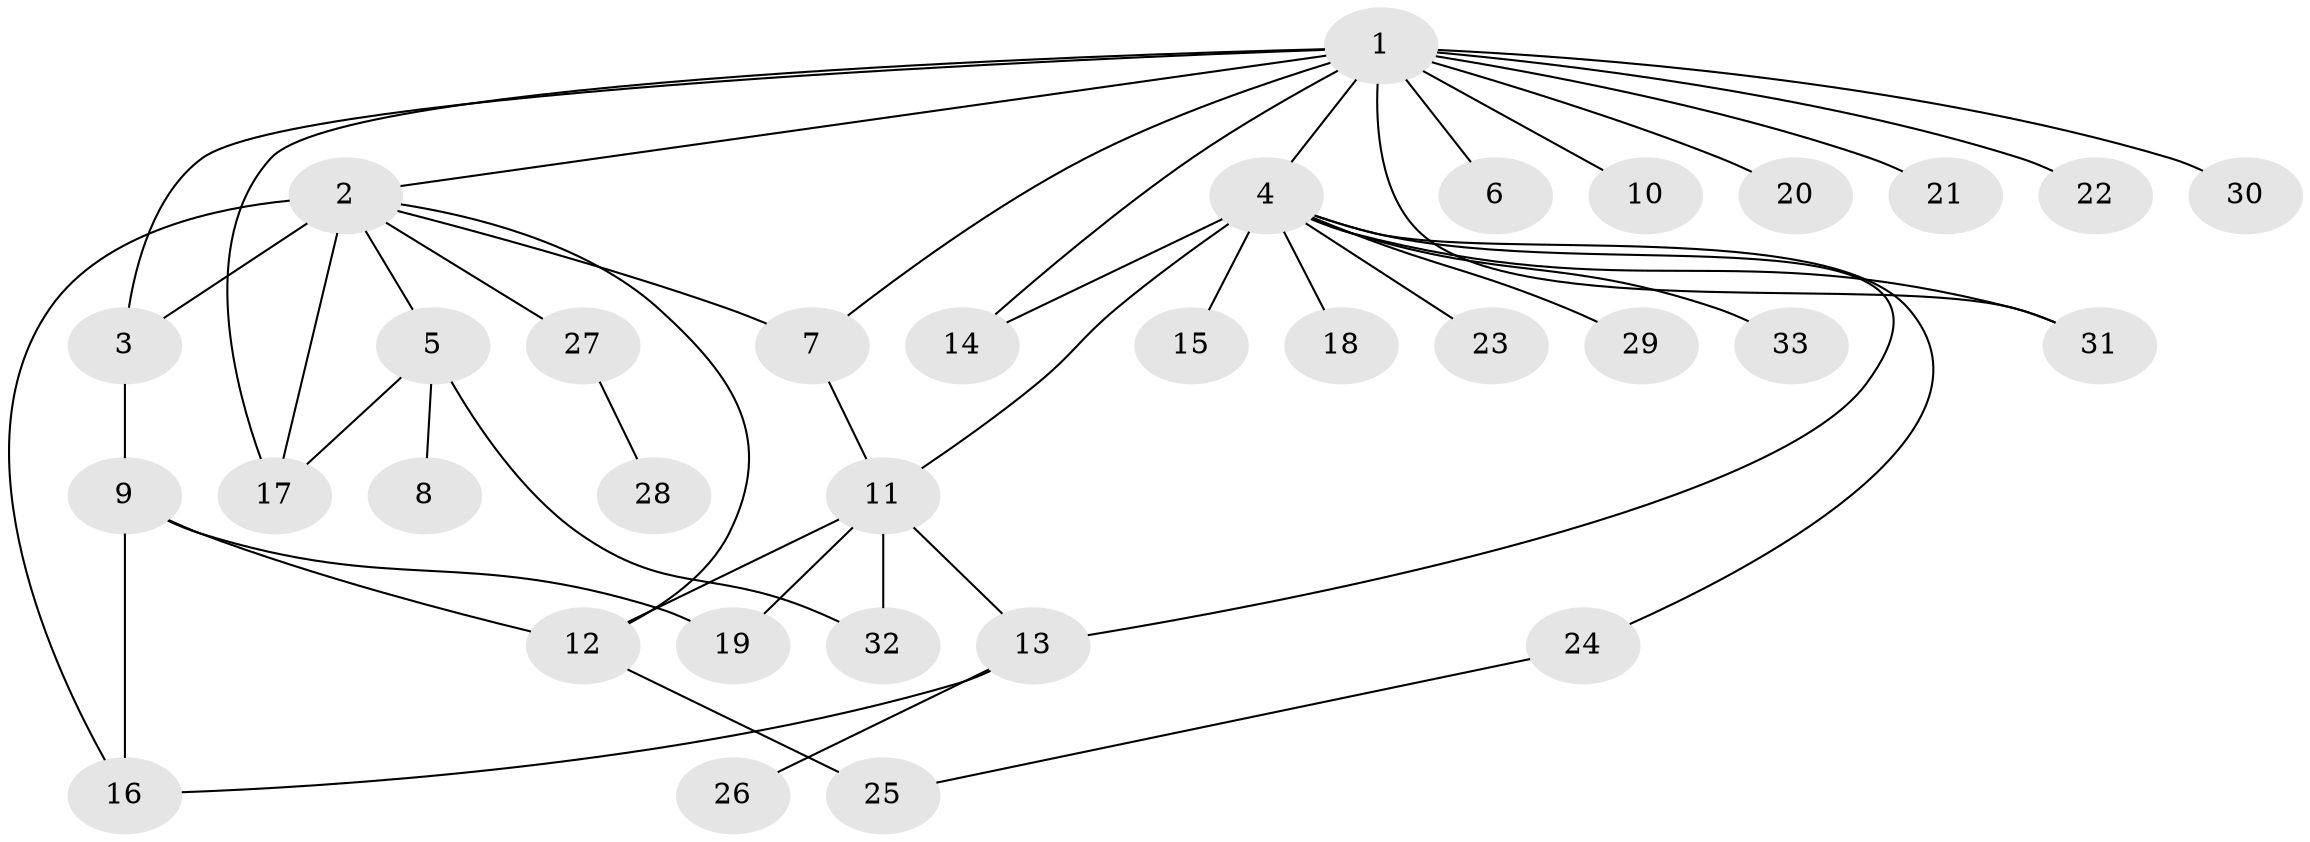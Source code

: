 // original degree distribution, {14: 0.015873015873015872, 15: 0.015873015873015872, 2: 0.23809523809523808, 12: 0.015873015873015872, 6: 0.031746031746031744, 1: 0.5396825396825397, 5: 0.047619047619047616, 8: 0.015873015873015872, 4: 0.015873015873015872, 3: 0.06349206349206349}
// Generated by graph-tools (version 1.1) at 2025/35/03/09/25 02:35:26]
// undirected, 33 vertices, 47 edges
graph export_dot {
graph [start="1"]
  node [color=gray90,style=filled];
  1;
  2;
  3;
  4;
  5;
  6;
  7;
  8;
  9;
  10;
  11;
  12;
  13;
  14;
  15;
  16;
  17;
  18;
  19;
  20;
  21;
  22;
  23;
  24;
  25;
  26;
  27;
  28;
  29;
  30;
  31;
  32;
  33;
  1 -- 2 [weight=1.0];
  1 -- 3 [weight=1.0];
  1 -- 4 [weight=1.0];
  1 -- 6 [weight=1.0];
  1 -- 7 [weight=1.0];
  1 -- 10 [weight=1.0];
  1 -- 14 [weight=1.0];
  1 -- 17 [weight=1.0];
  1 -- 20 [weight=1.0];
  1 -- 21 [weight=1.0];
  1 -- 22 [weight=1.0];
  1 -- 30 [weight=1.0];
  1 -- 31 [weight=1.0];
  2 -- 3 [weight=7.0];
  2 -- 5 [weight=1.0];
  2 -- 7 [weight=1.0];
  2 -- 12 [weight=1.0];
  2 -- 16 [weight=1.0];
  2 -- 17 [weight=2.0];
  2 -- 27 [weight=1.0];
  3 -- 9 [weight=1.0];
  4 -- 11 [weight=1.0];
  4 -- 13 [weight=1.0];
  4 -- 14 [weight=1.0];
  4 -- 15 [weight=1.0];
  4 -- 18 [weight=1.0];
  4 -- 23 [weight=1.0];
  4 -- 24 [weight=1.0];
  4 -- 29 [weight=1.0];
  4 -- 31 [weight=1.0];
  4 -- 33 [weight=1.0];
  5 -- 8 [weight=2.0];
  5 -- 17 [weight=1.0];
  5 -- 32 [weight=1.0];
  7 -- 11 [weight=1.0];
  9 -- 12 [weight=1.0];
  9 -- 16 [weight=1.0];
  9 -- 19 [weight=1.0];
  11 -- 12 [weight=1.0];
  11 -- 13 [weight=1.0];
  11 -- 19 [weight=1.0];
  11 -- 32 [weight=2.0];
  12 -- 25 [weight=2.0];
  13 -- 16 [weight=1.0];
  13 -- 26 [weight=1.0];
  24 -- 25 [weight=1.0];
  27 -- 28 [weight=1.0];
}
